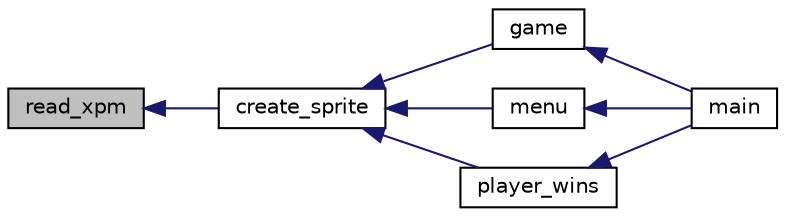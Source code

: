 digraph "read_xpm"
{
  edge [fontname="Helvetica",fontsize="10",labelfontname="Helvetica",labelfontsize="10"];
  node [fontname="Helvetica",fontsize="10",shape=record];
  rankdir="LR";
  Node1 [label="read_xpm",height=0.2,width=0.4,color="black", fillcolor="grey75", style="filled", fontcolor="black"];
  Node1 -> Node2 [dir="back",color="midnightblue",fontsize="10",style="solid"];
  Node2 [label="create_sprite",height=0.2,width=0.4,color="black", fillcolor="white", style="filled",URL="$sprite_8h.html#a585fbaeb1d5f34bb4e1393e7e99697dd",tooltip="Creates a sprite. "];
  Node2 -> Node3 [dir="back",color="midnightblue",fontsize="10",style="solid"];
  Node3 [label="game",height=0.2,width=0.4,color="black", fillcolor="white", style="filled",URL="$game_8h.html#a860a3ff149bb616ec2242dc34bb52b51",tooltip="Primary game function. "];
  Node3 -> Node4 [dir="back",color="midnightblue",fontsize="10",style="solid"];
  Node4 [label="main",height=0.2,width=0.4,color="black", fillcolor="white", style="filled",URL="$proj_8c.html#a3c04138a5bfe5d72780bb7e82a18e627"];
  Node2 -> Node5 [dir="back",color="midnightblue",fontsize="10",style="solid"];
  Node5 [label="menu",height=0.2,width=0.4,color="black", fillcolor="white", style="filled",URL="$game_8h.html#a792d3a7c31488479811f72b787f85e4d",tooltip="Function for displaying the menu. "];
  Node5 -> Node4 [dir="back",color="midnightblue",fontsize="10",style="solid"];
  Node2 -> Node6 [dir="back",color="midnightblue",fontsize="10",style="solid"];
  Node6 [label="player_wins",height=0.2,width=0.4,color="black", fillcolor="white", style="filled",URL="$game_8h.html#a8273bb9d5ec414429bd897d7c95a1303",tooltip="Function for displaying the winner of the game. "];
  Node6 -> Node4 [dir="back",color="midnightblue",fontsize="10",style="solid"];
}
